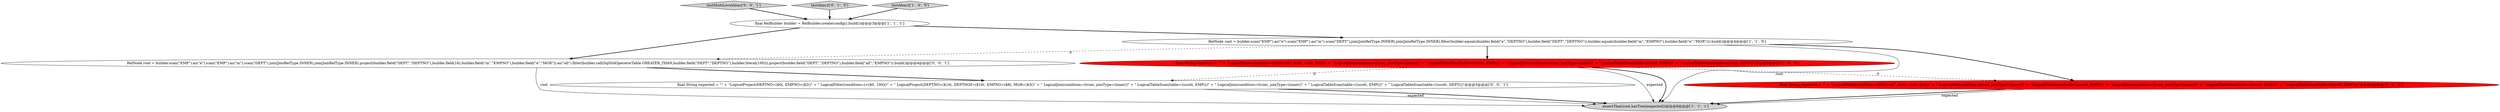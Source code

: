 digraph {
9 [style = filled, label = "testMultiLevelAlias['0', '0', '1']", fillcolor = lightgray, shape = diamond image = "AAA0AAABBB3BBB"];
3 [style = filled, label = "final RelBuilder builder = RelBuilder.create(config().build())@@@3@@@['1', '1', '1']", fillcolor = white, shape = ellipse image = "AAA0AAABBB1BBB"];
6 [style = filled, label = "testAlias2['0', '1', '0']", fillcolor = lightgray, shape = diamond image = "AAA0AAABBB2BBB"];
7 [style = filled, label = "RelNode root = builder.scan(\"EMP\").as(\"e\").scan(\"EMP\").as(\"m\").scan(\"DEPT\").join(JoinRelType.INNER).join(JoinRelType.INNER).project(builder.field(\"DEPT\",\"DEPTNO\"),builder.field(16),builder.field(\"m\",\"EMPNO\"),builder.field(\"e\",\"MGR\")).as(\"all\").filter(builder.call(SqlStdOperatorTable.GREATER_THAN,builder.field(\"DEPT\",\"DEPTNO\"),builder.literal(100))).project(builder.field(\"DEPT\",\"DEPTNO\"),builder.field(\"all\",\"EMPNO\")).build()@@@4@@@['0', '0', '1']", fillcolor = white, shape = ellipse image = "AAA0AAABBB3BBB"];
8 [style = filled, label = "final String expected = \"\" + \"LogicalProject(DEPTNO=($0(, EMPNO=($2()\" + \" LogicalFilter(condition=(>($0, 100)()\" + \" LogicalProject(DEPTNO=($16(, DEPTNO0=($16(, EMPNO=($8(, MGR=($3()\" + \" LogicalJoin(condition=(true(, joinType=(inner()\" + \" LogicalTableScan(table=((scott, EMP(()\" + \" LogicalJoin(condition=(true(, joinType=(inner()\" + \" LogicalTableScan(table=((scott, EMP(()\" + \" LogicalTableScan(table=((scott, DEPT(()\"@@@5@@@['0', '0', '1']", fillcolor = white, shape = ellipse image = "AAA0AAABBB3BBB"];
0 [style = filled, label = "final String expected = \"\" + \"LogicalFilter(condition=(AND(=($7, $16), =($3, $8))()\" + \" LogicalJoin(condition=(true(, joinType=(inner()\" + \" LogicalTableScan(table=((scott, EMP(()\" + \" LogicalJoin(condition=(true(, joinType=(inner()\" + \" LogicalTableScan(table=((scott, EMP(()\" + \" LogicalTableScan(table=((scott, DEPT(()\"@@@5@@@['1', '0', '0']", fillcolor = red, shape = ellipse image = "AAA1AAABBB1BBB"];
1 [style = filled, label = "RelNode root = builder.scan(\"EMP\").as(\"e\").scan(\"EMP\").as(\"m\").scan(\"DEPT\").join(JoinRelType.INNER).join(JoinRelType.INNER).filter(builder.equals(builder.field(\"e\",\"DEPTNO\"),builder.field(\"DEPT\",\"DEPTNO\")),builder.equals(builder.field(\"m\",\"EMPNO\"),builder.field(\"e\",\"MGR\"))).build()@@@4@@@['1', '1', '0']", fillcolor = white, shape = ellipse image = "AAA0AAABBB1BBB"];
5 [style = filled, label = "final String expected = \"\" + \"LogicalFilter(condition=(AND(=($7, $16), =($8, $3))()\" + \" LogicalJoin(condition=(true(, joinType=(inner()\" + \" LogicalTableScan(table=((scott, EMP(()\" + \" LogicalJoin(condition=(true(, joinType=(inner()\" + \" LogicalTableScan(table=((scott, EMP(()\" + \" LogicalTableScan(table=((scott, DEPT(()\"@@@5@@@['0', '1', '0']", fillcolor = red, shape = ellipse image = "AAA1AAABBB2BBB"];
4 [style = filled, label = "testAlias2['1', '0', '0']", fillcolor = lightgray, shape = diamond image = "AAA0AAABBB1BBB"];
2 [style = filled, label = "assertThat(root,hasTree(expected))@@@6@@@['1', '1', '1']", fillcolor = lightgray, shape = ellipse image = "AAA0AAABBB1BBB"];
1->5 [style = bold, label=""];
9->3 [style = bold, label=""];
6->3 [style = bold, label=""];
4->3 [style = bold, label=""];
0->2 [style = solid, label="expected"];
5->2 [style = bold, label=""];
8->2 [style = solid, label="expected"];
1->2 [style = solid, label="root"];
7->2 [style = solid, label="root"];
0->8 [style = dashed, label="0"];
1->0 [style = bold, label=""];
1->7 [style = dashed, label="0"];
3->1 [style = bold, label=""];
3->7 [style = bold, label=""];
7->8 [style = bold, label=""];
8->2 [style = bold, label=""];
0->5 [style = dashed, label="0"];
5->2 [style = solid, label="expected"];
0->2 [style = bold, label=""];
}
